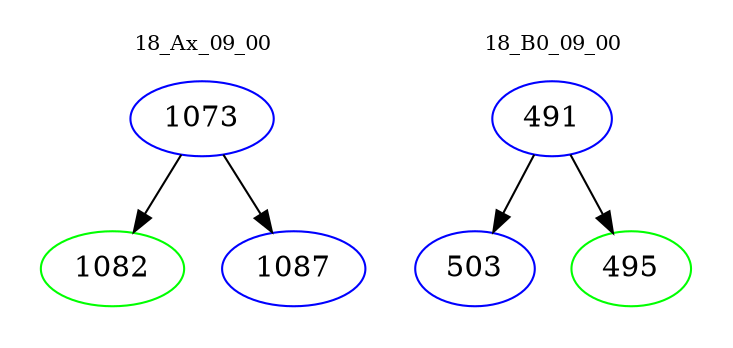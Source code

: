 digraph{
subgraph cluster_0 {
color = white
label = "18_Ax_09_00";
fontsize=10;
T0_1073 [label="1073", color="blue"]
T0_1073 -> T0_1082 [color="black"]
T0_1082 [label="1082", color="green"]
T0_1073 -> T0_1087 [color="black"]
T0_1087 [label="1087", color="blue"]
}
subgraph cluster_1 {
color = white
label = "18_B0_09_00";
fontsize=10;
T1_491 [label="491", color="blue"]
T1_491 -> T1_503 [color="black"]
T1_503 [label="503", color="blue"]
T1_491 -> T1_495 [color="black"]
T1_495 [label="495", color="green"]
}
}
